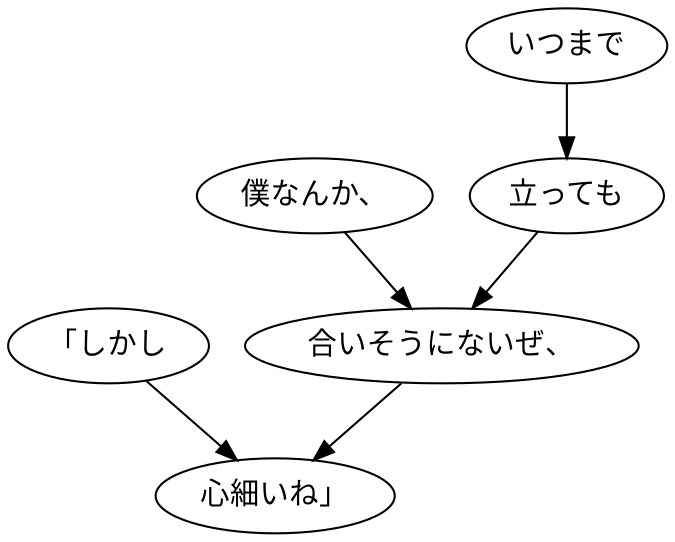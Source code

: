 digraph graph5483 {
	node0 [label="「しかし"];
	node1 [label="僕なんか、"];
	node2 [label="いつまで"];
	node3 [label="立っても"];
	node4 [label="合いそうにないぜ、"];
	node5 [label="心細いね」"];
	node0 -> node5;
	node1 -> node4;
	node2 -> node3;
	node3 -> node4;
	node4 -> node5;
}
